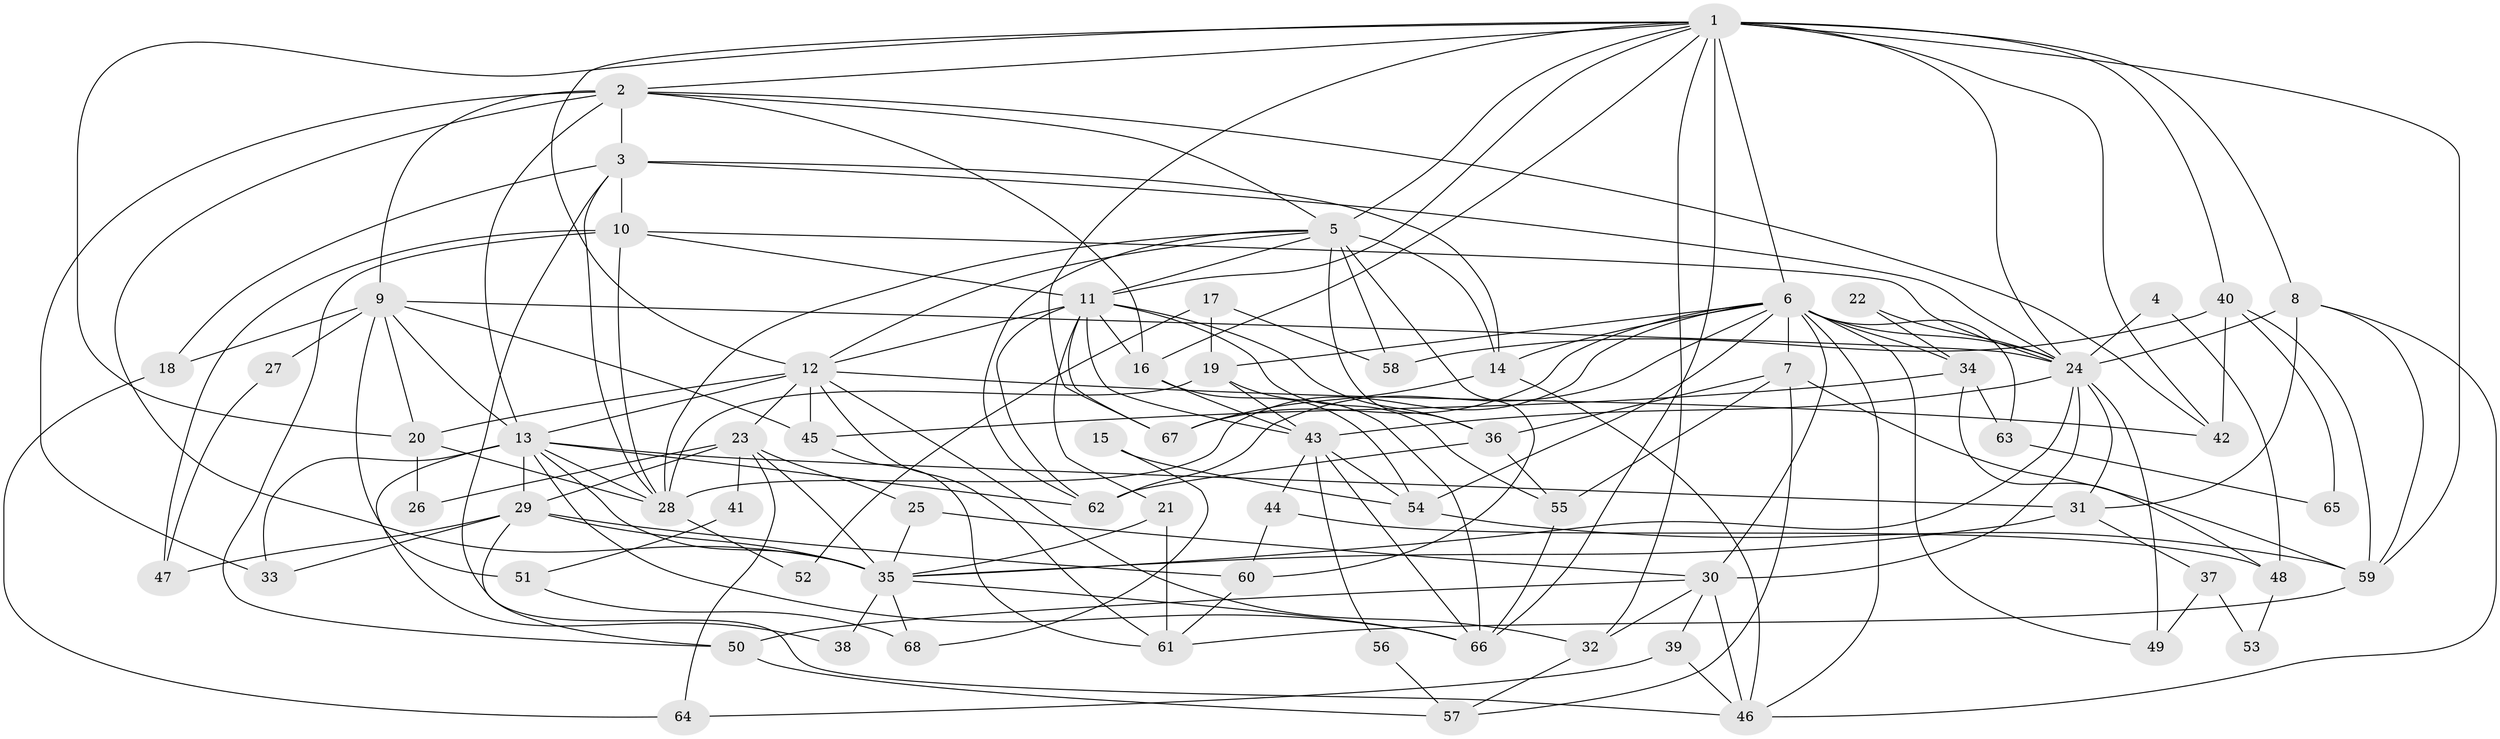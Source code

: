 // original degree distribution, {5: 0.19852941176470587, 4: 0.20588235294117646, 6: 0.08823529411764706, 2: 0.16911764705882354, 3: 0.27205882352941174, 7: 0.03676470588235294, 9: 0.007352941176470588, 8: 0.022058823529411766}
// Generated by graph-tools (version 1.1) at 2025/36/03/09/25 02:36:20]
// undirected, 68 vertices, 174 edges
graph export_dot {
graph [start="1"]
  node [color=gray90,style=filled];
  1;
  2;
  3;
  4;
  5;
  6;
  7;
  8;
  9;
  10;
  11;
  12;
  13;
  14;
  15;
  16;
  17;
  18;
  19;
  20;
  21;
  22;
  23;
  24;
  25;
  26;
  27;
  28;
  29;
  30;
  31;
  32;
  33;
  34;
  35;
  36;
  37;
  38;
  39;
  40;
  41;
  42;
  43;
  44;
  45;
  46;
  47;
  48;
  49;
  50;
  51;
  52;
  53;
  54;
  55;
  56;
  57;
  58;
  59;
  60;
  61;
  62;
  63;
  64;
  65;
  66;
  67;
  68;
  1 -- 2 [weight=1.0];
  1 -- 5 [weight=2.0];
  1 -- 6 [weight=3.0];
  1 -- 8 [weight=3.0];
  1 -- 11 [weight=2.0];
  1 -- 12 [weight=1.0];
  1 -- 16 [weight=1.0];
  1 -- 20 [weight=1.0];
  1 -- 24 [weight=1.0];
  1 -- 32 [weight=1.0];
  1 -- 40 [weight=1.0];
  1 -- 42 [weight=1.0];
  1 -- 59 [weight=1.0];
  1 -- 66 [weight=1.0];
  1 -- 67 [weight=1.0];
  2 -- 3 [weight=2.0];
  2 -- 5 [weight=1.0];
  2 -- 9 [weight=1.0];
  2 -- 13 [weight=1.0];
  2 -- 16 [weight=1.0];
  2 -- 33 [weight=1.0];
  2 -- 35 [weight=1.0];
  2 -- 42 [weight=1.0];
  3 -- 10 [weight=2.0];
  3 -- 14 [weight=3.0];
  3 -- 18 [weight=1.0];
  3 -- 24 [weight=1.0];
  3 -- 28 [weight=2.0];
  3 -- 46 [weight=1.0];
  4 -- 24 [weight=1.0];
  4 -- 48 [weight=1.0];
  5 -- 11 [weight=1.0];
  5 -- 12 [weight=1.0];
  5 -- 14 [weight=1.0];
  5 -- 28 [weight=1.0];
  5 -- 36 [weight=1.0];
  5 -- 58 [weight=1.0];
  5 -- 60 [weight=1.0];
  5 -- 62 [weight=1.0];
  6 -- 7 [weight=3.0];
  6 -- 14 [weight=1.0];
  6 -- 19 [weight=1.0];
  6 -- 24 [weight=1.0];
  6 -- 28 [weight=2.0];
  6 -- 30 [weight=2.0];
  6 -- 34 [weight=1.0];
  6 -- 46 [weight=1.0];
  6 -- 49 [weight=1.0];
  6 -- 54 [weight=1.0];
  6 -- 62 [weight=1.0];
  6 -- 63 [weight=1.0];
  6 -- 67 [weight=2.0];
  7 -- 36 [weight=1.0];
  7 -- 55 [weight=1.0];
  7 -- 57 [weight=1.0];
  7 -- 59 [weight=1.0];
  8 -- 24 [weight=1.0];
  8 -- 31 [weight=1.0];
  8 -- 46 [weight=1.0];
  8 -- 59 [weight=1.0];
  9 -- 13 [weight=1.0];
  9 -- 18 [weight=1.0];
  9 -- 20 [weight=1.0];
  9 -- 24 [weight=1.0];
  9 -- 27 [weight=1.0];
  9 -- 45 [weight=1.0];
  9 -- 51 [weight=2.0];
  10 -- 11 [weight=1.0];
  10 -- 24 [weight=2.0];
  10 -- 28 [weight=3.0];
  10 -- 47 [weight=1.0];
  10 -- 50 [weight=1.0];
  11 -- 12 [weight=1.0];
  11 -- 16 [weight=1.0];
  11 -- 21 [weight=1.0];
  11 -- 36 [weight=1.0];
  11 -- 43 [weight=2.0];
  11 -- 55 [weight=1.0];
  11 -- 62 [weight=1.0];
  11 -- 67 [weight=1.0];
  12 -- 13 [weight=1.0];
  12 -- 20 [weight=2.0];
  12 -- 23 [weight=1.0];
  12 -- 32 [weight=1.0];
  12 -- 42 [weight=1.0];
  12 -- 45 [weight=1.0];
  12 -- 61 [weight=1.0];
  13 -- 28 [weight=1.0];
  13 -- 29 [weight=1.0];
  13 -- 31 [weight=1.0];
  13 -- 33 [weight=1.0];
  13 -- 35 [weight=1.0];
  13 -- 38 [weight=1.0];
  13 -- 62 [weight=1.0];
  13 -- 66 [weight=1.0];
  14 -- 46 [weight=1.0];
  14 -- 67 [weight=1.0];
  15 -- 54 [weight=1.0];
  15 -- 68 [weight=1.0];
  16 -- 43 [weight=1.0];
  16 -- 54 [weight=1.0];
  17 -- 19 [weight=1.0];
  17 -- 52 [weight=1.0];
  17 -- 58 [weight=1.0];
  18 -- 64 [weight=1.0];
  19 -- 28 [weight=1.0];
  19 -- 43 [weight=1.0];
  19 -- 66 [weight=1.0];
  20 -- 26 [weight=1.0];
  20 -- 28 [weight=1.0];
  21 -- 35 [weight=1.0];
  21 -- 61 [weight=1.0];
  22 -- 24 [weight=1.0];
  22 -- 34 [weight=1.0];
  23 -- 25 [weight=2.0];
  23 -- 26 [weight=1.0];
  23 -- 29 [weight=1.0];
  23 -- 35 [weight=2.0];
  23 -- 41 [weight=1.0];
  23 -- 64 [weight=1.0];
  24 -- 30 [weight=1.0];
  24 -- 31 [weight=1.0];
  24 -- 35 [weight=1.0];
  24 -- 43 [weight=1.0];
  24 -- 49 [weight=1.0];
  25 -- 30 [weight=1.0];
  25 -- 35 [weight=1.0];
  27 -- 47 [weight=1.0];
  28 -- 52 [weight=1.0];
  29 -- 33 [weight=1.0];
  29 -- 35 [weight=1.0];
  29 -- 47 [weight=1.0];
  29 -- 50 [weight=1.0];
  29 -- 60 [weight=1.0];
  30 -- 32 [weight=1.0];
  30 -- 39 [weight=2.0];
  30 -- 46 [weight=1.0];
  30 -- 50 [weight=1.0];
  31 -- 35 [weight=1.0];
  31 -- 37 [weight=1.0];
  32 -- 57 [weight=1.0];
  34 -- 45 [weight=1.0];
  34 -- 48 [weight=1.0];
  34 -- 63 [weight=1.0];
  35 -- 38 [weight=1.0];
  35 -- 66 [weight=1.0];
  35 -- 68 [weight=1.0];
  36 -- 55 [weight=1.0];
  36 -- 62 [weight=1.0];
  37 -- 49 [weight=1.0];
  37 -- 53 [weight=1.0];
  39 -- 46 [weight=1.0];
  39 -- 64 [weight=1.0];
  40 -- 42 [weight=1.0];
  40 -- 58 [weight=1.0];
  40 -- 59 [weight=1.0];
  40 -- 65 [weight=1.0];
  41 -- 51 [weight=1.0];
  43 -- 44 [weight=1.0];
  43 -- 54 [weight=1.0];
  43 -- 56 [weight=1.0];
  43 -- 66 [weight=1.0];
  44 -- 48 [weight=1.0];
  44 -- 60 [weight=1.0];
  45 -- 61 [weight=1.0];
  48 -- 53 [weight=1.0];
  50 -- 57 [weight=1.0];
  51 -- 68 [weight=1.0];
  54 -- 59 [weight=1.0];
  55 -- 66 [weight=1.0];
  56 -- 57 [weight=1.0];
  59 -- 61 [weight=1.0];
  60 -- 61 [weight=1.0];
  63 -- 65 [weight=1.0];
}

